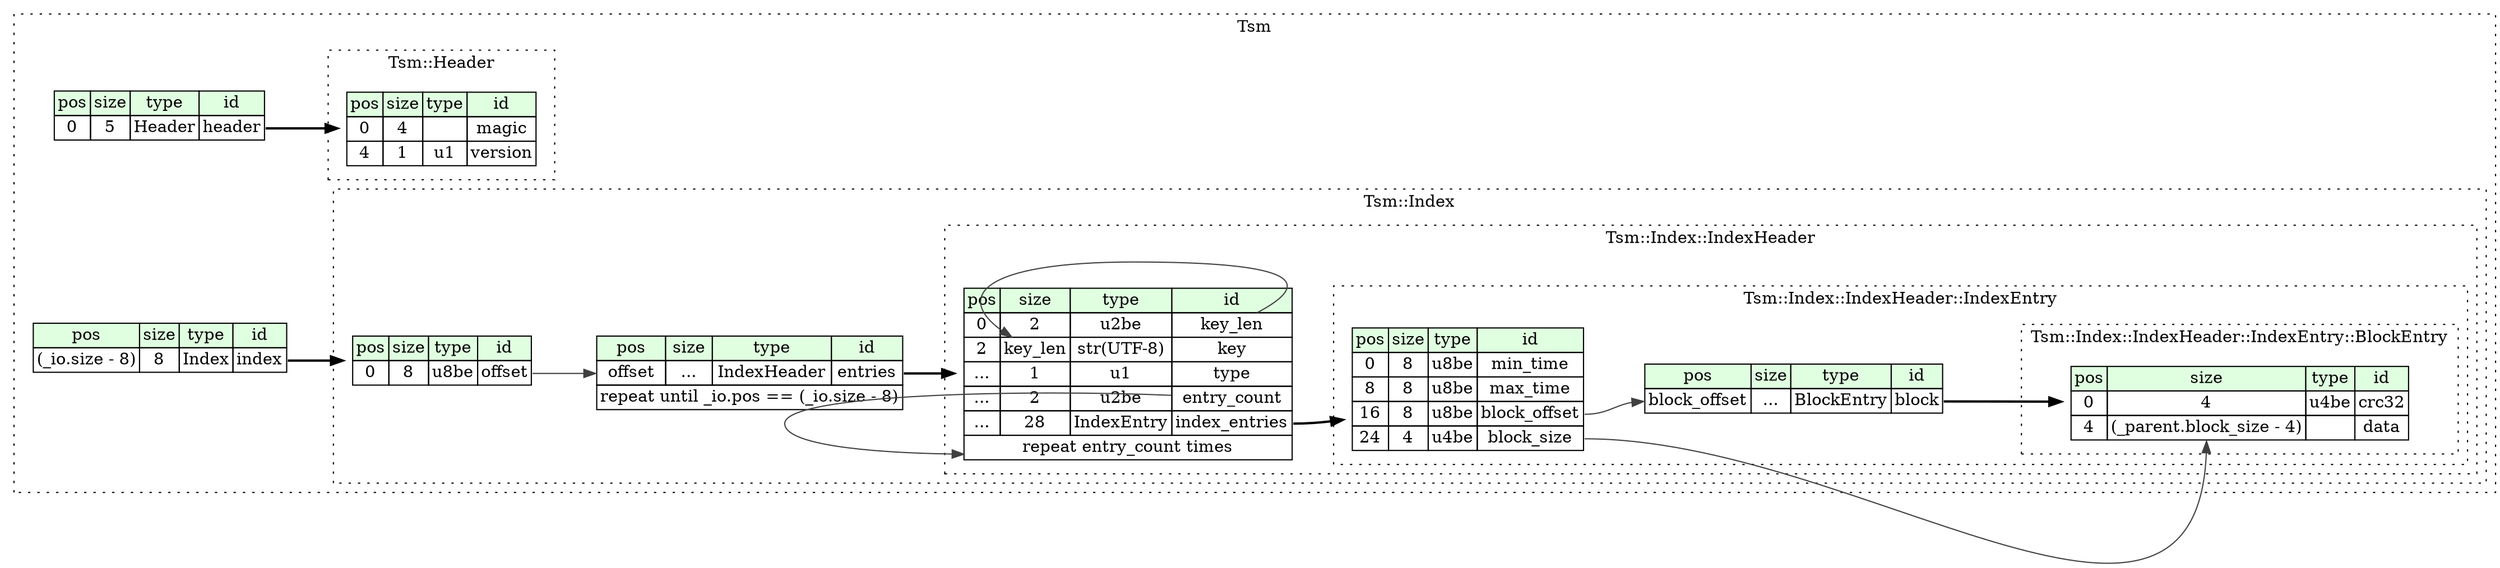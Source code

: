 digraph {
	rankdir=LR;
	node [shape=plaintext];
	subgraph cluster__tsm {
		label="Tsm";
		graph[style=dotted];

		tsm__seq [label=<<TABLE BORDER="0" CELLBORDER="1" CELLSPACING="0">
			<TR><TD BGCOLOR="#E0FFE0">pos</TD><TD BGCOLOR="#E0FFE0">size</TD><TD BGCOLOR="#E0FFE0">type</TD><TD BGCOLOR="#E0FFE0">id</TD></TR>
			<TR><TD PORT="header_pos">0</TD><TD PORT="header_size">5</TD><TD>Header</TD><TD PORT="header_type">header</TD></TR>
		</TABLE>>];
		tsm__inst__index [label=<<TABLE BORDER="0" CELLBORDER="1" CELLSPACING="0">
			<TR><TD BGCOLOR="#E0FFE0">pos</TD><TD BGCOLOR="#E0FFE0">size</TD><TD BGCOLOR="#E0FFE0">type</TD><TD BGCOLOR="#E0FFE0">id</TD></TR>
			<TR><TD PORT="index_pos">(_io.size - 8)</TD><TD PORT="index_size">8</TD><TD>Index</TD><TD PORT="index_type">index</TD></TR>
		</TABLE>>];
		subgraph cluster__header {
			label="Tsm::Header";
			graph[style=dotted];

			header__seq [label=<<TABLE BORDER="0" CELLBORDER="1" CELLSPACING="0">
				<TR><TD BGCOLOR="#E0FFE0">pos</TD><TD BGCOLOR="#E0FFE0">size</TD><TD BGCOLOR="#E0FFE0">type</TD><TD BGCOLOR="#E0FFE0">id</TD></TR>
				<TR><TD PORT="magic_pos">0</TD><TD PORT="magic_size">4</TD><TD></TD><TD PORT="magic_type">magic</TD></TR>
				<TR><TD PORT="version_pos">4</TD><TD PORT="version_size">1</TD><TD>u1</TD><TD PORT="version_type">version</TD></TR>
			</TABLE>>];
		}
		subgraph cluster__index {
			label="Tsm::Index";
			graph[style=dotted];

			index__seq [label=<<TABLE BORDER="0" CELLBORDER="1" CELLSPACING="0">
				<TR><TD BGCOLOR="#E0FFE0">pos</TD><TD BGCOLOR="#E0FFE0">size</TD><TD BGCOLOR="#E0FFE0">type</TD><TD BGCOLOR="#E0FFE0">id</TD></TR>
				<TR><TD PORT="offset_pos">0</TD><TD PORT="offset_size">8</TD><TD>u8be</TD><TD PORT="offset_type">offset</TD></TR>
			</TABLE>>];
			index__inst__entries [label=<<TABLE BORDER="0" CELLBORDER="1" CELLSPACING="0">
				<TR><TD BGCOLOR="#E0FFE0">pos</TD><TD BGCOLOR="#E0FFE0">size</TD><TD BGCOLOR="#E0FFE0">type</TD><TD BGCOLOR="#E0FFE0">id</TD></TR>
				<TR><TD PORT="entries_pos">offset</TD><TD PORT="entries_size">...</TD><TD>IndexHeader</TD><TD PORT="entries_type">entries</TD></TR>
				<TR><TD COLSPAN="4" PORT="entries__repeat">repeat until _io.pos == (_io.size - 8)</TD></TR>
			</TABLE>>];
			subgraph cluster__index_header {
				label="Tsm::Index::IndexHeader";
				graph[style=dotted];

				index_header__seq [label=<<TABLE BORDER="0" CELLBORDER="1" CELLSPACING="0">
					<TR><TD BGCOLOR="#E0FFE0">pos</TD><TD BGCOLOR="#E0FFE0">size</TD><TD BGCOLOR="#E0FFE0">type</TD><TD BGCOLOR="#E0FFE0">id</TD></TR>
					<TR><TD PORT="key_len_pos">0</TD><TD PORT="key_len_size">2</TD><TD>u2be</TD><TD PORT="key_len_type">key_len</TD></TR>
					<TR><TD PORT="key_pos">2</TD><TD PORT="key_size">key_len</TD><TD>str(UTF-8)</TD><TD PORT="key_type">key</TD></TR>
					<TR><TD PORT="type_pos">...</TD><TD PORT="type_size">1</TD><TD>u1</TD><TD PORT="type_type">type</TD></TR>
					<TR><TD PORT="entry_count_pos">...</TD><TD PORT="entry_count_size">2</TD><TD>u2be</TD><TD PORT="entry_count_type">entry_count</TD></TR>
					<TR><TD PORT="index_entries_pos">...</TD><TD PORT="index_entries_size">28</TD><TD>IndexEntry</TD><TD PORT="index_entries_type">index_entries</TD></TR>
					<TR><TD COLSPAN="4" PORT="index_entries__repeat">repeat entry_count times</TD></TR>
				</TABLE>>];
				subgraph cluster__index_entry {
					label="Tsm::Index::IndexHeader::IndexEntry";
					graph[style=dotted];

					index_entry__seq [label=<<TABLE BORDER="0" CELLBORDER="1" CELLSPACING="0">
						<TR><TD BGCOLOR="#E0FFE0">pos</TD><TD BGCOLOR="#E0FFE0">size</TD><TD BGCOLOR="#E0FFE0">type</TD><TD BGCOLOR="#E0FFE0">id</TD></TR>
						<TR><TD PORT="min_time_pos">0</TD><TD PORT="min_time_size">8</TD><TD>u8be</TD><TD PORT="min_time_type">min_time</TD></TR>
						<TR><TD PORT="max_time_pos">8</TD><TD PORT="max_time_size">8</TD><TD>u8be</TD><TD PORT="max_time_type">max_time</TD></TR>
						<TR><TD PORT="block_offset_pos">16</TD><TD PORT="block_offset_size">8</TD><TD>u8be</TD><TD PORT="block_offset_type">block_offset</TD></TR>
						<TR><TD PORT="block_size_pos">24</TD><TD PORT="block_size_size">4</TD><TD>u4be</TD><TD PORT="block_size_type">block_size</TD></TR>
					</TABLE>>];
					index_entry__inst__block [label=<<TABLE BORDER="0" CELLBORDER="1" CELLSPACING="0">
						<TR><TD BGCOLOR="#E0FFE0">pos</TD><TD BGCOLOR="#E0FFE0">size</TD><TD BGCOLOR="#E0FFE0">type</TD><TD BGCOLOR="#E0FFE0">id</TD></TR>
						<TR><TD PORT="block_pos">block_offset</TD><TD PORT="block_size">...</TD><TD>BlockEntry</TD><TD PORT="block_type">block</TD></TR>
					</TABLE>>];
					subgraph cluster__block_entry {
						label="Tsm::Index::IndexHeader::IndexEntry::BlockEntry";
						graph[style=dotted];

						block_entry__seq [label=<<TABLE BORDER="0" CELLBORDER="1" CELLSPACING="0">
							<TR><TD BGCOLOR="#E0FFE0">pos</TD><TD BGCOLOR="#E0FFE0">size</TD><TD BGCOLOR="#E0FFE0">type</TD><TD BGCOLOR="#E0FFE0">id</TD></TR>
							<TR><TD PORT="crc32_pos">0</TD><TD PORT="crc32_size">4</TD><TD>u4be</TD><TD PORT="crc32_type">crc32</TD></TR>
							<TR><TD PORT="data_pos">4</TD><TD PORT="data_size">(_parent.block_size - 4)</TD><TD></TD><TD PORT="data_type">data</TD></TR>
						</TABLE>>];
					}
				}
			}
		}
	}
	tsm__seq:header_type -> header__seq [style=bold];
	tsm__inst__index:index_type -> index__seq [style=bold];
	index__seq:offset_type -> index__inst__entries:entries_pos [color="#404040"];
	index__inst__entries:entries_type -> index_header__seq [style=bold];
	index_header__seq:key_len_type -> index_header__seq:key_size [color="#404040"];
	index_header__seq:index_entries_type -> index_entry__seq [style=bold];
	index_header__seq:entry_count_type -> index_header__seq:index_entries__repeat [color="#404040"];
	index_entry__seq:block_offset_type -> index_entry__inst__block:block_pos [color="#404040"];
	index_entry__inst__block:block_type -> block_entry__seq [style=bold];
	index_entry__seq:block_size_type -> block_entry__seq:data_size [color="#404040"];
}
